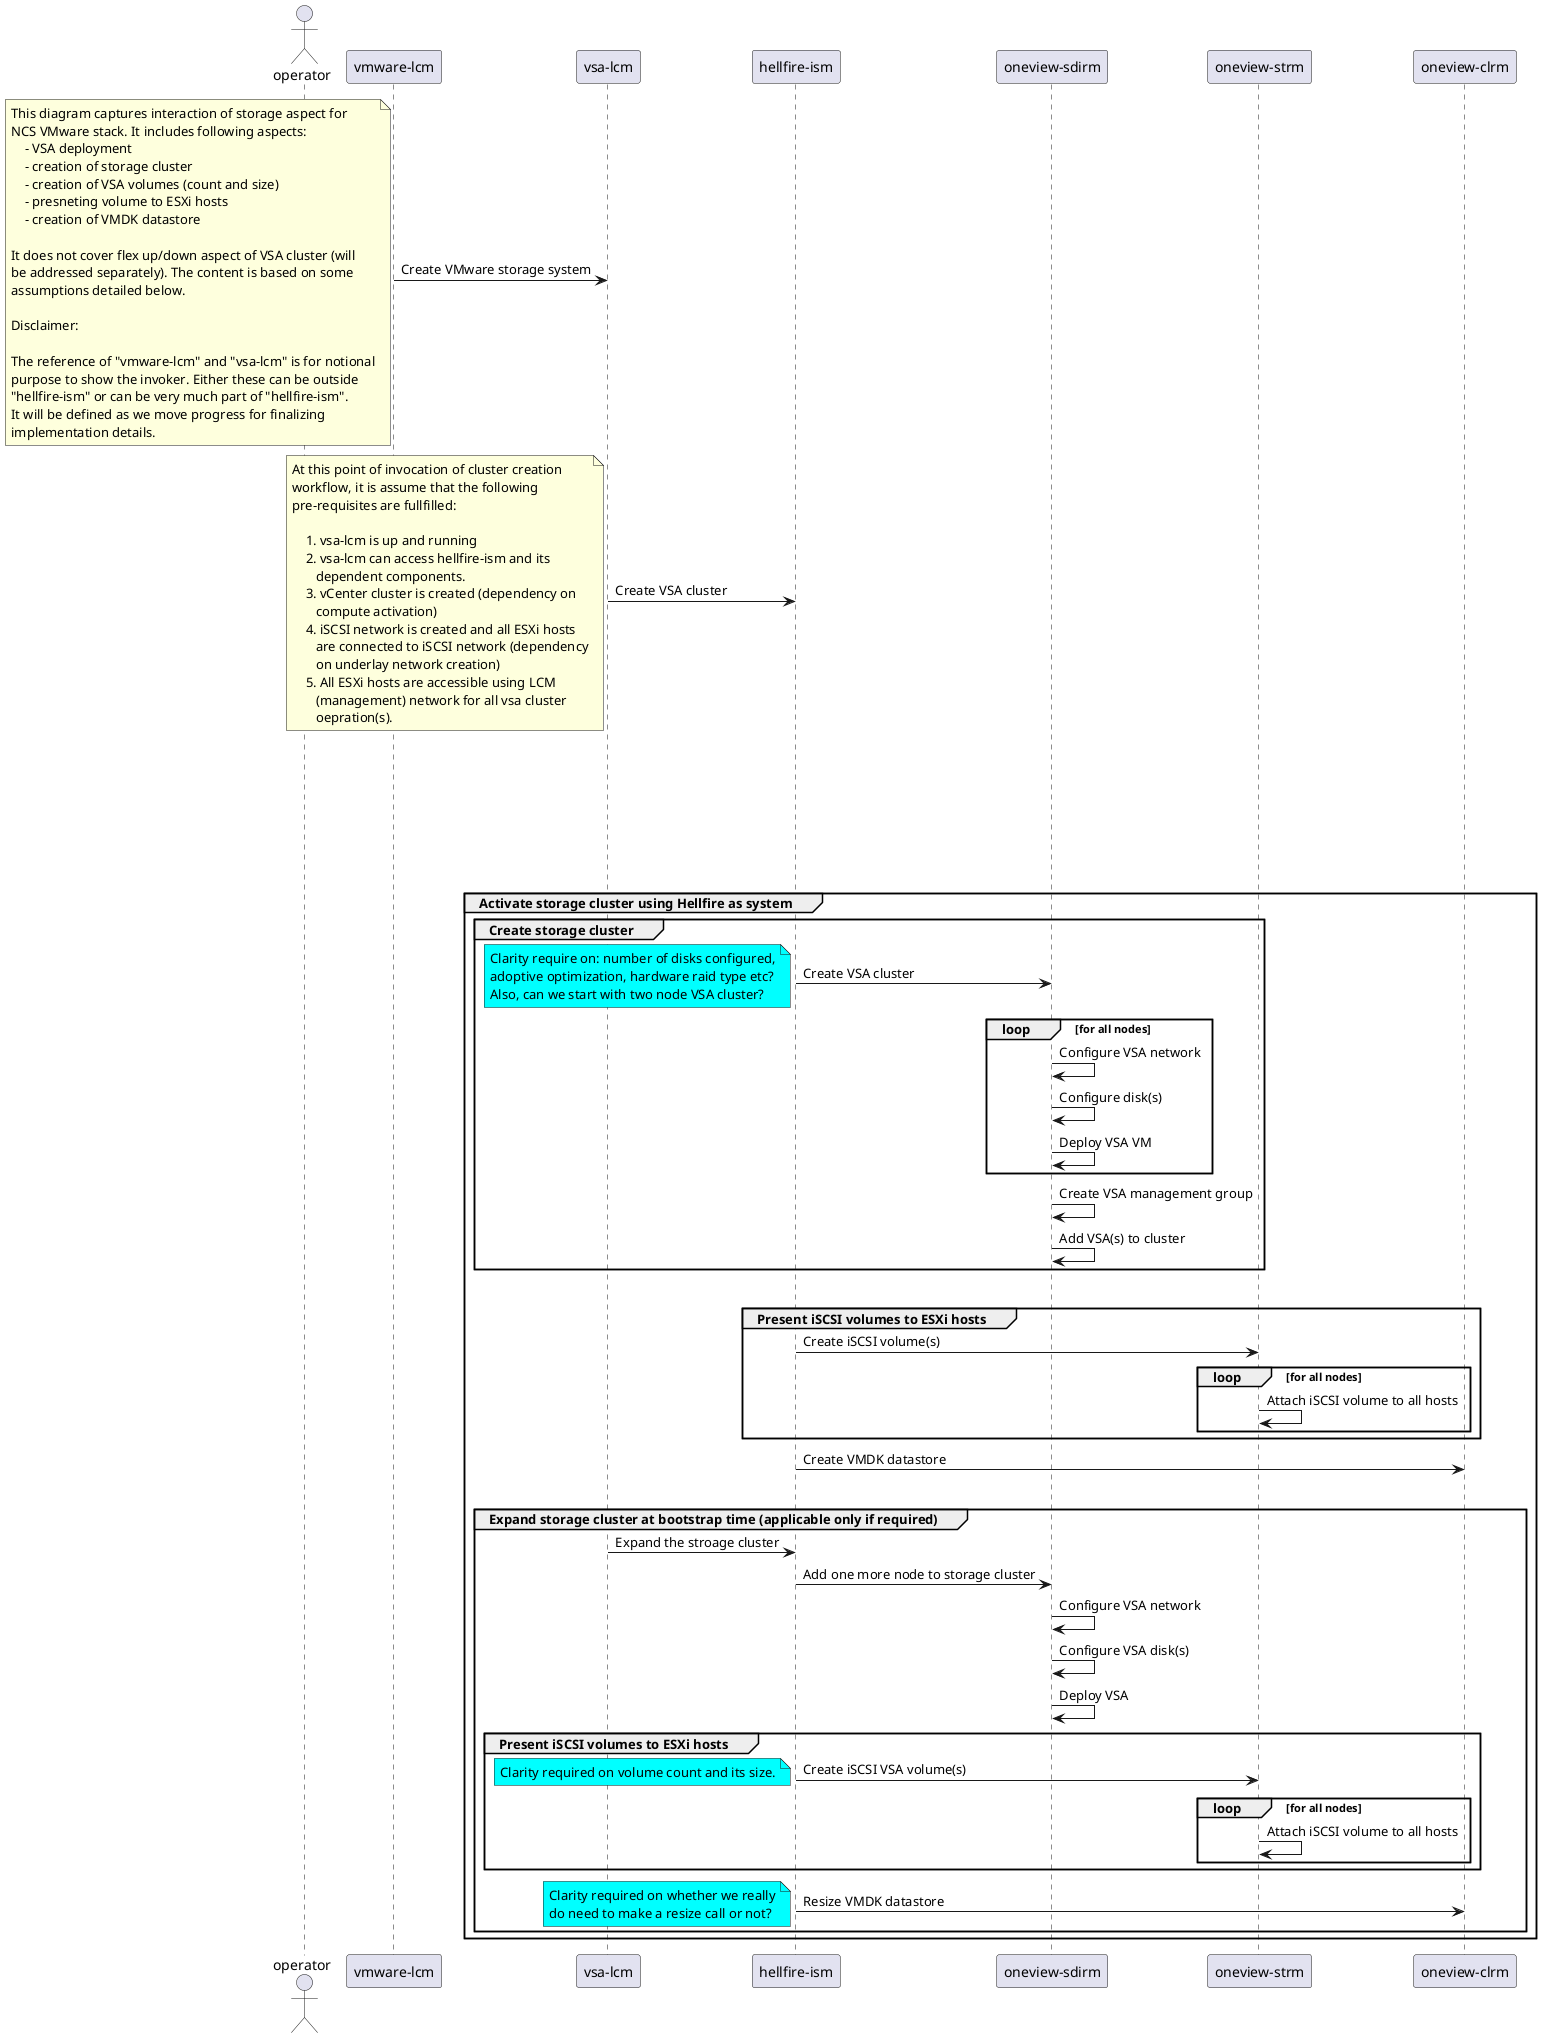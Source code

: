 @startuml

actor operator
participant "vmware-lcm"
participant "vsa-lcm"
participant "hellfire-ism"
participant "oneview-sdirm"
participant "oneview-strm"
participant "oneview-clrm"



"vmware-lcm"->"vsa-lcm": Create VMware storage system

note left
    This diagram captures interaction of storage aspect for
    NCS VMware stack. It includes following aspects:
        - VSA deployment
        - creation of storage cluster
        - creation of VSA volumes (count and size)
        - presneting volume to ESXi hosts
        - creation of VMDK datastore

    It does not cover flex up/down aspect of VSA cluster (will
    be addressed separately). The content is based on some
    assumptions detailed below.

    Disclaimer:

    The reference of "vmware-lcm" and "vsa-lcm" is for notional
    purpose to show the invoker. Either these can be outside
    "hellfire-ism" or can be very much part of "hellfire-ism".
    It will be defined as we move progress for finalizing
    implementation details.
end note

"vsa-lcm"->"hellfire-ism": Create VSA cluster


||150||

group Activate storage cluster using Hellfire as system
   note left
    At this point of invocation of cluster creation
    workflow, it is assume that the following
    pre-requisites are fullfilled:

        1. vsa-lcm is up and running
        2. vsa-lcm can access hellfire-ism and its
           dependent components.
        3. vCenter cluster is created (dependency on
           compute activation)
        4. iSCSI network is created and all ESXi hosts
           are connected to iSCSI network (dependency
           on underlay network creation)
        5. All ESXi hosts are accessible using LCM
           (management) network for all vsa cluster
           oepration(s).
   end note

   group Create storage cluster
        "hellfire-ism"->"oneview-sdirm": Create VSA cluster

        note left #Aqua
            Clarity require on: number of disks configured,
            adoptive optimization, hardware raid type etc?
            Also, can we start with two node VSA cluster?
        end note

        loop for all nodes
            "oneview-sdirm"->"oneview-sdirm": Configure VSA network
            "oneview-sdirm"->"oneview-sdirm": Configure disk(s)
            "oneview-sdirm"->"oneview-sdirm": Deploy VSA VM
        end

        "oneview-sdirm"->"oneview-sdirm": Create VSA management group
        "oneview-sdirm"->"oneview-sdirm": Add VSA(s) to cluster
   end note

   |||

   group Present iSCSI volumes to ESXi hosts
        "hellfire-ism"->"oneview-strm": Create iSCSI volume(s)
        loop for all nodes
            "oneview-strm"->"oneview-strm": Attach iSCSI volume to all hosts
        end
   end

   "hellfire-ism"->"oneview-clrm": Create VMDK datastore

   |||

   group Expand storage cluster at bootstrap time (applicable only if required)
        "vsa-lcm"->"hellfire-ism": Expand the stroage cluster
        "hellfire-ism"->"oneview-sdirm": Add one more node to storage cluster
        "oneview-sdirm"->"oneview-sdirm": Configure VSA network
        "oneview-sdirm"->"oneview-sdirm": Configure VSA disk(s)
        "oneview-sdirm"->"oneview-sdirm": Deploy VSA
        group Present iSCSI volumes to ESXi hosts
            "hellfire-ism"->"oneview-strm": Create iSCSI VSA volume(s)
             note left #Aqua
                Clarity required on volume count and its size.
             end note

             loop for all nodes
                 "oneview-strm"->"oneview-strm": Attach iSCSI volume to all hosts
             end
        end

        "hellfire-ism"->"oneview-clrm": Resize VMDK datastore
        note left #Aqua
            Clarity required on whether we really
            do need to make a resize call or not?
        end note
   end
end



@enduml